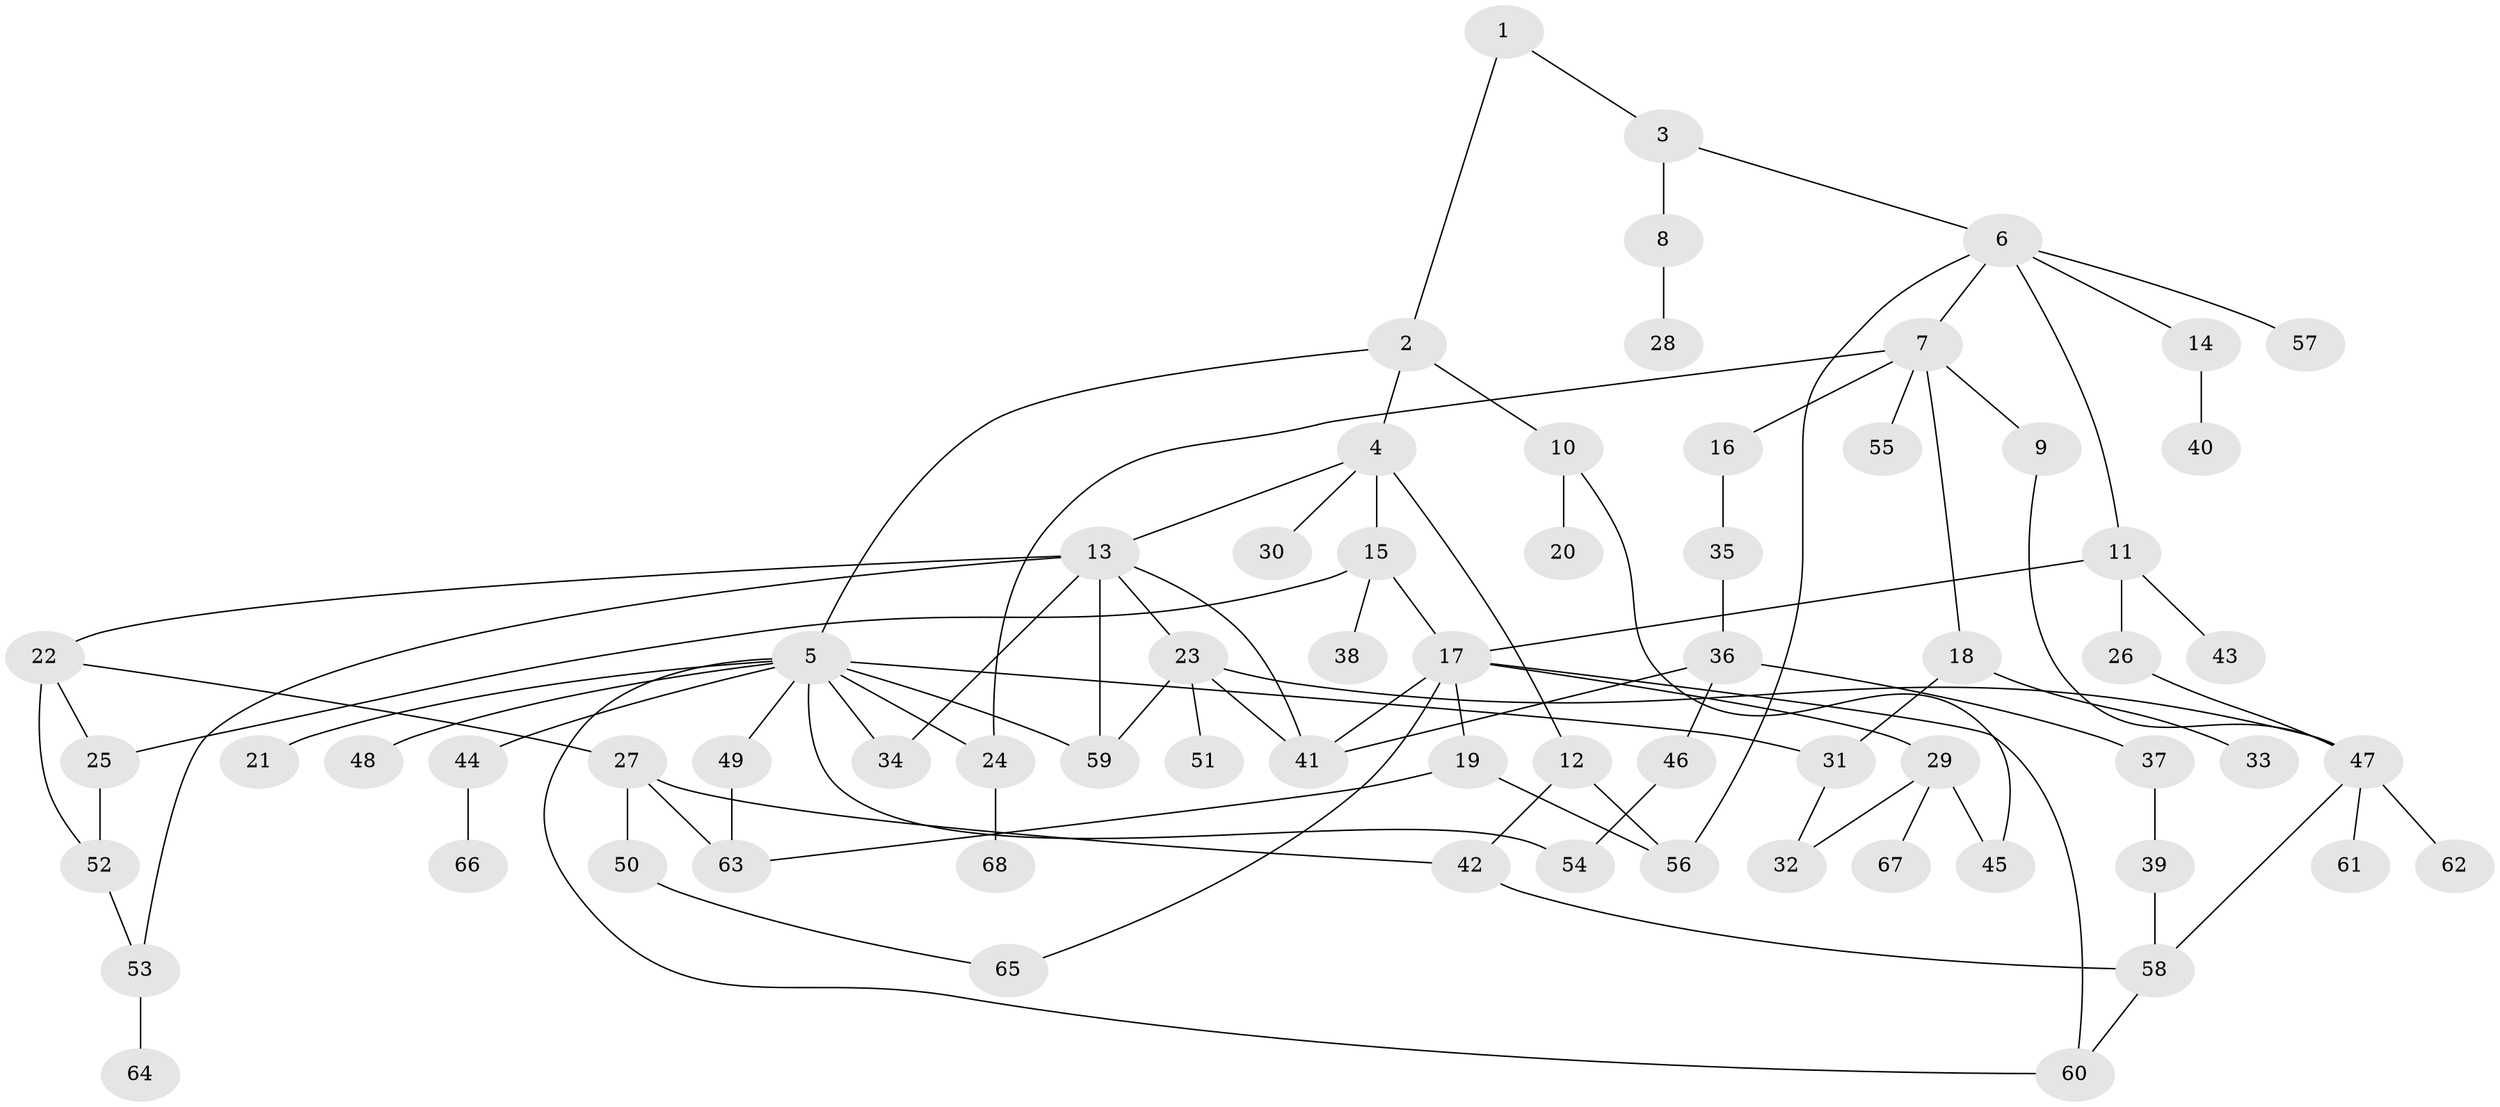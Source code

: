 // coarse degree distribution, {5: 0.0425531914893617, 2: 0.3191489361702128, 4: 0.06382978723404255, 1: 0.3191489361702128, 3: 0.1276595744680851, 8: 0.02127659574468085, 6: 0.0425531914893617, 11: 0.02127659574468085, 9: 0.0425531914893617}
// Generated by graph-tools (version 1.1) at 2025/45/03/04/25 21:45:01]
// undirected, 68 vertices, 94 edges
graph export_dot {
graph [start="1"]
  node [color=gray90,style=filled];
  1;
  2;
  3;
  4;
  5;
  6;
  7;
  8;
  9;
  10;
  11;
  12;
  13;
  14;
  15;
  16;
  17;
  18;
  19;
  20;
  21;
  22;
  23;
  24;
  25;
  26;
  27;
  28;
  29;
  30;
  31;
  32;
  33;
  34;
  35;
  36;
  37;
  38;
  39;
  40;
  41;
  42;
  43;
  44;
  45;
  46;
  47;
  48;
  49;
  50;
  51;
  52;
  53;
  54;
  55;
  56;
  57;
  58;
  59;
  60;
  61;
  62;
  63;
  64;
  65;
  66;
  67;
  68;
  1 -- 2;
  1 -- 3;
  2 -- 4;
  2 -- 5;
  2 -- 10;
  3 -- 6;
  3 -- 8;
  4 -- 12;
  4 -- 13;
  4 -- 15;
  4 -- 30;
  5 -- 21;
  5 -- 24;
  5 -- 31;
  5 -- 44;
  5 -- 48;
  5 -- 49;
  5 -- 54;
  5 -- 34;
  5 -- 59;
  5 -- 60;
  6 -- 7;
  6 -- 11;
  6 -- 14;
  6 -- 56;
  6 -- 57;
  7 -- 9;
  7 -- 16;
  7 -- 18;
  7 -- 55;
  7 -- 24;
  8 -- 28;
  9 -- 47;
  10 -- 20;
  10 -- 45;
  11 -- 17;
  11 -- 26;
  11 -- 43;
  12 -- 42;
  12 -- 56;
  13 -- 22;
  13 -- 23;
  13 -- 34;
  13 -- 53;
  13 -- 59;
  13 -- 41;
  14 -- 40;
  15 -- 38;
  15 -- 17;
  15 -- 25;
  16 -- 35;
  17 -- 19;
  17 -- 29;
  17 -- 60;
  17 -- 65;
  17 -- 41;
  18 -- 33;
  18 -- 31;
  19 -- 63;
  19 -- 56;
  22 -- 25;
  22 -- 27;
  22 -- 52;
  23 -- 41;
  23 -- 51;
  23 -- 59;
  23 -- 47;
  24 -- 68;
  25 -- 52;
  26 -- 47;
  27 -- 50;
  27 -- 63;
  27 -- 42;
  29 -- 45;
  29 -- 67;
  29 -- 32;
  31 -- 32;
  35 -- 36;
  36 -- 37;
  36 -- 46;
  36 -- 41;
  37 -- 39;
  39 -- 58;
  42 -- 58;
  44 -- 66;
  46 -- 54;
  47 -- 61;
  47 -- 62;
  47 -- 58;
  49 -- 63;
  50 -- 65;
  52 -- 53;
  53 -- 64;
  58 -- 60;
}
